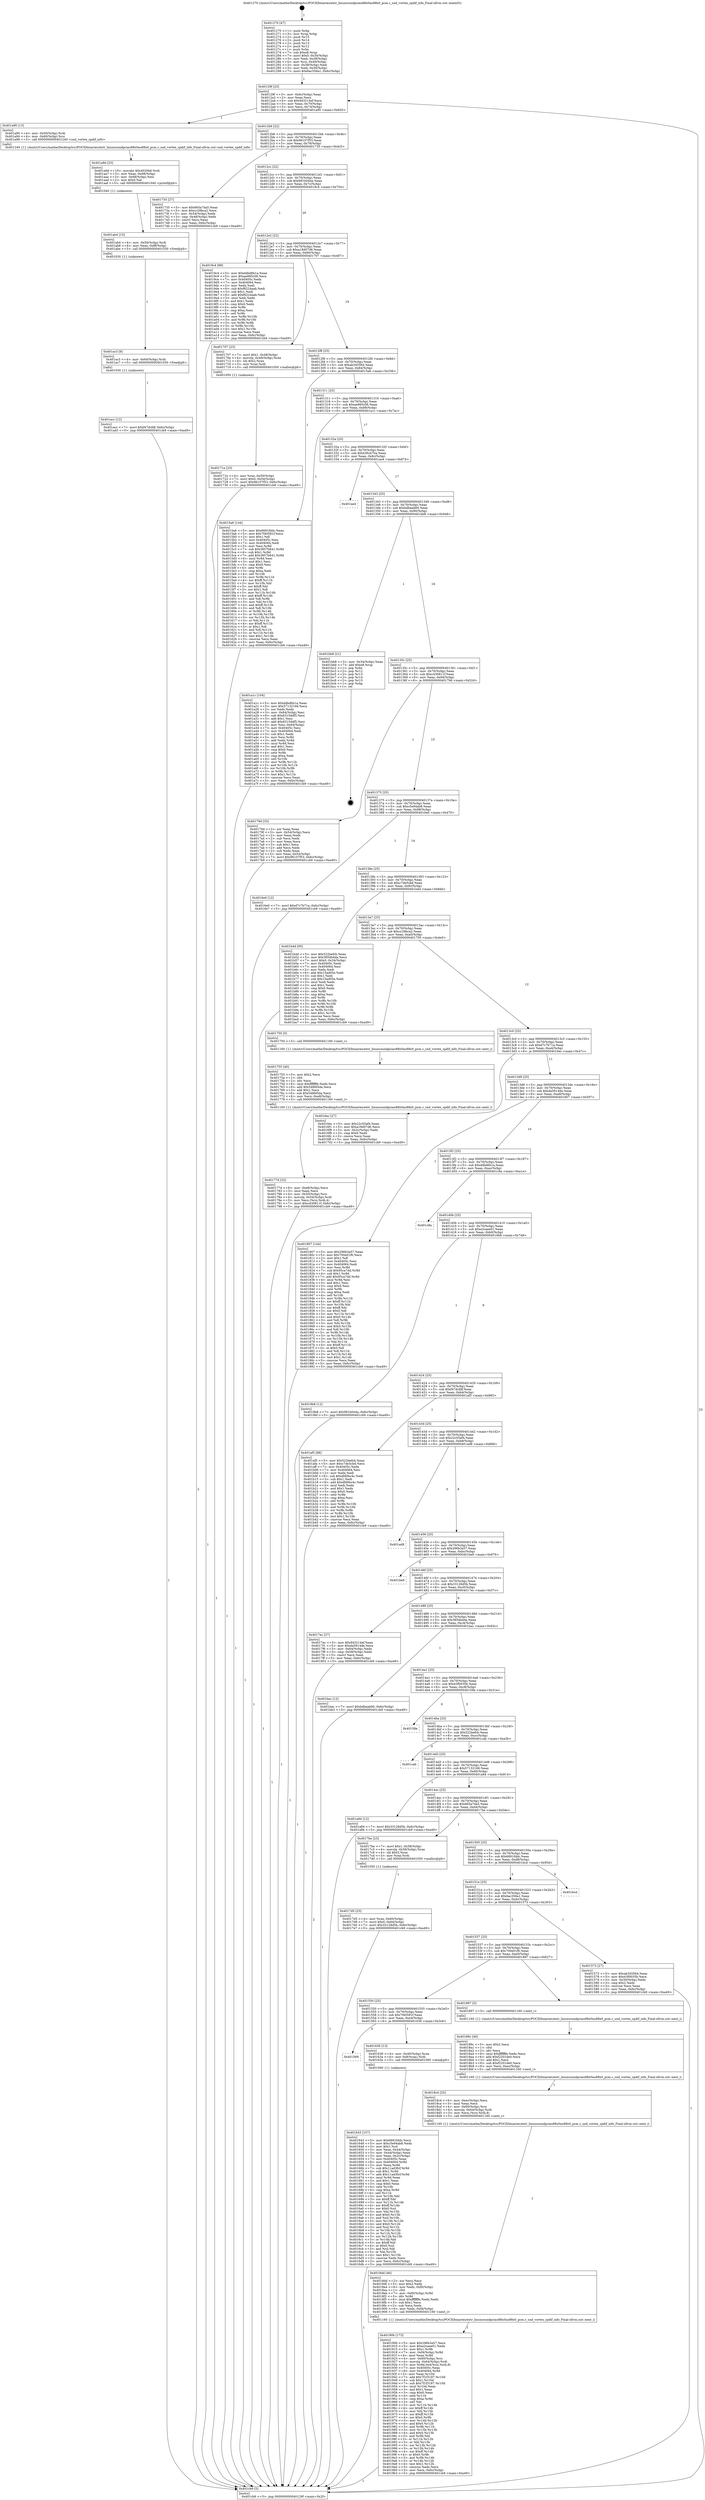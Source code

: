 digraph "0x401270" {
  label = "0x401270 (/mnt/c/Users/mathe/Desktop/tcc/POCII/binaries/extr_linuxsoundpciau88x0au88x0_pcm.c_snd_vortex_spdif_info_Final-ollvm.out::main(0))"
  labelloc = "t"
  node[shape=record]

  Entry [label="",width=0.3,height=0.3,shape=circle,fillcolor=black,style=filled]
  "0x40129f" [label="{
     0x40129f [23]\l
     | [instrs]\l
     &nbsp;&nbsp;0x40129f \<+3\>: mov -0x6c(%rbp),%eax\l
     &nbsp;&nbsp;0x4012a2 \<+2\>: mov %eax,%ecx\l
     &nbsp;&nbsp;0x4012a4 \<+6\>: sub $0x943214ef,%ecx\l
     &nbsp;&nbsp;0x4012aa \<+3\>: mov %eax,-0x70(%rbp)\l
     &nbsp;&nbsp;0x4012ad \<+3\>: mov %ecx,-0x74(%rbp)\l
     &nbsp;&nbsp;0x4012b0 \<+6\>: je 0000000000401a90 \<main+0x820\>\l
  }"]
  "0x401a90" [label="{
     0x401a90 [13]\l
     | [instrs]\l
     &nbsp;&nbsp;0x401a90 \<+4\>: mov -0x50(%rbp),%rdi\l
     &nbsp;&nbsp;0x401a94 \<+4\>: mov -0x60(%rbp),%rsi\l
     &nbsp;&nbsp;0x401a98 \<+5\>: call 0000000000401240 \<snd_vortex_spdif_info\>\l
     | [calls]\l
     &nbsp;&nbsp;0x401240 \{1\} (/mnt/c/Users/mathe/Desktop/tcc/POCII/binaries/extr_linuxsoundpciau88x0au88x0_pcm.c_snd_vortex_spdif_info_Final-ollvm.out::snd_vortex_spdif_info)\l
  }"]
  "0x4012b6" [label="{
     0x4012b6 [22]\l
     | [instrs]\l
     &nbsp;&nbsp;0x4012b6 \<+5\>: jmp 00000000004012bb \<main+0x4b\>\l
     &nbsp;&nbsp;0x4012bb \<+3\>: mov -0x70(%rbp),%eax\l
     &nbsp;&nbsp;0x4012be \<+5\>: sub $0x96107f53,%eax\l
     &nbsp;&nbsp;0x4012c3 \<+3\>: mov %eax,-0x78(%rbp)\l
     &nbsp;&nbsp;0x4012c6 \<+6\>: je 0000000000401735 \<main+0x4c5\>\l
  }"]
  Exit [label="",width=0.3,height=0.3,shape=circle,fillcolor=black,style=filled,peripheries=2]
  "0x401735" [label="{
     0x401735 [27]\l
     | [instrs]\l
     &nbsp;&nbsp;0x401735 \<+5\>: mov $0x665a7da5,%eax\l
     &nbsp;&nbsp;0x40173a \<+5\>: mov $0xcc29bca2,%ecx\l
     &nbsp;&nbsp;0x40173f \<+3\>: mov -0x54(%rbp),%edx\l
     &nbsp;&nbsp;0x401742 \<+3\>: cmp -0x48(%rbp),%edx\l
     &nbsp;&nbsp;0x401745 \<+3\>: cmovl %ecx,%eax\l
     &nbsp;&nbsp;0x401748 \<+3\>: mov %eax,-0x6c(%rbp)\l
     &nbsp;&nbsp;0x40174b \<+5\>: jmp 0000000000401cb9 \<main+0xa49\>\l
  }"]
  "0x4012cc" [label="{
     0x4012cc [22]\l
     | [instrs]\l
     &nbsp;&nbsp;0x4012cc \<+5\>: jmp 00000000004012d1 \<main+0x61\>\l
     &nbsp;&nbsp;0x4012d1 \<+3\>: mov -0x70(%rbp),%eax\l
     &nbsp;&nbsp;0x4012d4 \<+5\>: sub $0x991b044a,%eax\l
     &nbsp;&nbsp;0x4012d9 \<+3\>: mov %eax,-0x7c(%rbp)\l
     &nbsp;&nbsp;0x4012dc \<+6\>: je 00000000004019c4 \<main+0x754\>\l
  }"]
  "0x401acc" [label="{
     0x401acc [12]\l
     | [instrs]\l
     &nbsp;&nbsp;0x401acc \<+7\>: movl $0xf47dcfdf,-0x6c(%rbp)\l
     &nbsp;&nbsp;0x401ad3 \<+5\>: jmp 0000000000401cb9 \<main+0xa49\>\l
  }"]
  "0x4019c4" [label="{
     0x4019c4 [88]\l
     | [instrs]\l
     &nbsp;&nbsp;0x4019c4 \<+5\>: mov $0xddbd6b1a,%eax\l
     &nbsp;&nbsp;0x4019c9 \<+5\>: mov $0xae995c06,%ecx\l
     &nbsp;&nbsp;0x4019ce \<+7\>: mov 0x40405c,%edx\l
     &nbsp;&nbsp;0x4019d5 \<+7\>: mov 0x404064,%esi\l
     &nbsp;&nbsp;0x4019dc \<+2\>: mov %edx,%edi\l
     &nbsp;&nbsp;0x4019de \<+6\>: sub $0xf6224aab,%edi\l
     &nbsp;&nbsp;0x4019e4 \<+3\>: sub $0x1,%edi\l
     &nbsp;&nbsp;0x4019e7 \<+6\>: add $0xf6224aab,%edi\l
     &nbsp;&nbsp;0x4019ed \<+3\>: imul %edi,%edx\l
     &nbsp;&nbsp;0x4019f0 \<+3\>: and $0x1,%edx\l
     &nbsp;&nbsp;0x4019f3 \<+3\>: cmp $0x0,%edx\l
     &nbsp;&nbsp;0x4019f6 \<+4\>: sete %r8b\l
     &nbsp;&nbsp;0x4019fa \<+3\>: cmp $0xa,%esi\l
     &nbsp;&nbsp;0x4019fd \<+4\>: setl %r9b\l
     &nbsp;&nbsp;0x401a01 \<+3\>: mov %r8b,%r10b\l
     &nbsp;&nbsp;0x401a04 \<+3\>: and %r9b,%r10b\l
     &nbsp;&nbsp;0x401a07 \<+3\>: xor %r9b,%r8b\l
     &nbsp;&nbsp;0x401a0a \<+3\>: or %r8b,%r10b\l
     &nbsp;&nbsp;0x401a0d \<+4\>: test $0x1,%r10b\l
     &nbsp;&nbsp;0x401a11 \<+3\>: cmovne %ecx,%eax\l
     &nbsp;&nbsp;0x401a14 \<+3\>: mov %eax,-0x6c(%rbp)\l
     &nbsp;&nbsp;0x401a17 \<+5\>: jmp 0000000000401cb9 \<main+0xa49\>\l
  }"]
  "0x4012e2" [label="{
     0x4012e2 [22]\l
     | [instrs]\l
     &nbsp;&nbsp;0x4012e2 \<+5\>: jmp 00000000004012e7 \<main+0x77\>\l
     &nbsp;&nbsp;0x4012e7 \<+3\>: mov -0x70(%rbp),%eax\l
     &nbsp;&nbsp;0x4012ea \<+5\>: sub $0xa18d07d6,%eax\l
     &nbsp;&nbsp;0x4012ef \<+3\>: mov %eax,-0x80(%rbp)\l
     &nbsp;&nbsp;0x4012f2 \<+6\>: je 0000000000401707 \<main+0x497\>\l
  }"]
  "0x401ac3" [label="{
     0x401ac3 [9]\l
     | [instrs]\l
     &nbsp;&nbsp;0x401ac3 \<+4\>: mov -0x60(%rbp),%rdi\l
     &nbsp;&nbsp;0x401ac7 \<+5\>: call 0000000000401030 \<free@plt\>\l
     | [calls]\l
     &nbsp;&nbsp;0x401030 \{1\} (unknown)\l
  }"]
  "0x401707" [label="{
     0x401707 [23]\l
     | [instrs]\l
     &nbsp;&nbsp;0x401707 \<+7\>: movl $0x1,-0x48(%rbp)\l
     &nbsp;&nbsp;0x40170e \<+4\>: movslq -0x48(%rbp),%rax\l
     &nbsp;&nbsp;0x401712 \<+4\>: shl $0x2,%rax\l
     &nbsp;&nbsp;0x401716 \<+3\>: mov %rax,%rdi\l
     &nbsp;&nbsp;0x401719 \<+5\>: call 0000000000401050 \<malloc@plt\>\l
     | [calls]\l
     &nbsp;&nbsp;0x401050 \{1\} (unknown)\l
  }"]
  "0x4012f8" [label="{
     0x4012f8 [25]\l
     | [instrs]\l
     &nbsp;&nbsp;0x4012f8 \<+5\>: jmp 00000000004012fd \<main+0x8d\>\l
     &nbsp;&nbsp;0x4012fd \<+3\>: mov -0x70(%rbp),%eax\l
     &nbsp;&nbsp;0x401300 \<+5\>: sub $0xab345564,%eax\l
     &nbsp;&nbsp;0x401305 \<+6\>: mov %eax,-0x84(%rbp)\l
     &nbsp;&nbsp;0x40130b \<+6\>: je 00000000004015a6 \<main+0x336\>\l
  }"]
  "0x401ab4" [label="{
     0x401ab4 [15]\l
     | [instrs]\l
     &nbsp;&nbsp;0x401ab4 \<+4\>: mov -0x50(%rbp),%rdi\l
     &nbsp;&nbsp;0x401ab8 \<+6\>: mov %eax,-0xf8(%rbp)\l
     &nbsp;&nbsp;0x401abe \<+5\>: call 0000000000401030 \<free@plt\>\l
     | [calls]\l
     &nbsp;&nbsp;0x401030 \{1\} (unknown)\l
  }"]
  "0x4015a6" [label="{
     0x4015a6 [144]\l
     | [instrs]\l
     &nbsp;&nbsp;0x4015a6 \<+5\>: mov $0x6691fddc,%eax\l
     &nbsp;&nbsp;0x4015ab \<+5\>: mov $0x7f40591f,%ecx\l
     &nbsp;&nbsp;0x4015b0 \<+2\>: mov $0x1,%dl\l
     &nbsp;&nbsp;0x4015b2 \<+7\>: mov 0x40405c,%esi\l
     &nbsp;&nbsp;0x4015b9 \<+7\>: mov 0x404064,%edi\l
     &nbsp;&nbsp;0x4015c0 \<+3\>: mov %esi,%r8d\l
     &nbsp;&nbsp;0x4015c3 \<+7\>: sub $0x3857b641,%r8d\l
     &nbsp;&nbsp;0x4015ca \<+4\>: sub $0x1,%r8d\l
     &nbsp;&nbsp;0x4015ce \<+7\>: add $0x3857b641,%r8d\l
     &nbsp;&nbsp;0x4015d5 \<+4\>: imul %r8d,%esi\l
     &nbsp;&nbsp;0x4015d9 \<+3\>: and $0x1,%esi\l
     &nbsp;&nbsp;0x4015dc \<+3\>: cmp $0x0,%esi\l
     &nbsp;&nbsp;0x4015df \<+4\>: sete %r9b\l
     &nbsp;&nbsp;0x4015e3 \<+3\>: cmp $0xa,%edi\l
     &nbsp;&nbsp;0x4015e6 \<+4\>: setl %r10b\l
     &nbsp;&nbsp;0x4015ea \<+3\>: mov %r9b,%r11b\l
     &nbsp;&nbsp;0x4015ed \<+4\>: xor $0xff,%r11b\l
     &nbsp;&nbsp;0x4015f1 \<+3\>: mov %r10b,%bl\l
     &nbsp;&nbsp;0x4015f4 \<+3\>: xor $0xff,%bl\l
     &nbsp;&nbsp;0x4015f7 \<+3\>: xor $0x1,%dl\l
     &nbsp;&nbsp;0x4015fa \<+3\>: mov %r11b,%r14b\l
     &nbsp;&nbsp;0x4015fd \<+4\>: and $0xff,%r14b\l
     &nbsp;&nbsp;0x401601 \<+3\>: and %dl,%r9b\l
     &nbsp;&nbsp;0x401604 \<+3\>: mov %bl,%r15b\l
     &nbsp;&nbsp;0x401607 \<+4\>: and $0xff,%r15b\l
     &nbsp;&nbsp;0x40160b \<+3\>: and %dl,%r10b\l
     &nbsp;&nbsp;0x40160e \<+3\>: or %r9b,%r14b\l
     &nbsp;&nbsp;0x401611 \<+3\>: or %r10b,%r15b\l
     &nbsp;&nbsp;0x401614 \<+3\>: xor %r15b,%r14b\l
     &nbsp;&nbsp;0x401617 \<+3\>: or %bl,%r11b\l
     &nbsp;&nbsp;0x40161a \<+4\>: xor $0xff,%r11b\l
     &nbsp;&nbsp;0x40161e \<+3\>: or $0x1,%dl\l
     &nbsp;&nbsp;0x401621 \<+3\>: and %dl,%r11b\l
     &nbsp;&nbsp;0x401624 \<+3\>: or %r11b,%r14b\l
     &nbsp;&nbsp;0x401627 \<+4\>: test $0x1,%r14b\l
     &nbsp;&nbsp;0x40162b \<+3\>: cmovne %ecx,%eax\l
     &nbsp;&nbsp;0x40162e \<+3\>: mov %eax,-0x6c(%rbp)\l
     &nbsp;&nbsp;0x401631 \<+5\>: jmp 0000000000401cb9 \<main+0xa49\>\l
  }"]
  "0x401311" [label="{
     0x401311 [25]\l
     | [instrs]\l
     &nbsp;&nbsp;0x401311 \<+5\>: jmp 0000000000401316 \<main+0xa6\>\l
     &nbsp;&nbsp;0x401316 \<+3\>: mov -0x70(%rbp),%eax\l
     &nbsp;&nbsp;0x401319 \<+5\>: sub $0xae995c06,%eax\l
     &nbsp;&nbsp;0x40131e \<+6\>: mov %eax,-0x88(%rbp)\l
     &nbsp;&nbsp;0x401324 \<+6\>: je 0000000000401a1c \<main+0x7ac\>\l
  }"]
  "0x401a9d" [label="{
     0x401a9d [23]\l
     | [instrs]\l
     &nbsp;&nbsp;0x401a9d \<+10\>: movabs $0x4020b6,%rdi\l
     &nbsp;&nbsp;0x401aa7 \<+3\>: mov %eax,-0x68(%rbp)\l
     &nbsp;&nbsp;0x401aaa \<+3\>: mov -0x68(%rbp),%esi\l
     &nbsp;&nbsp;0x401aad \<+2\>: mov $0x0,%al\l
     &nbsp;&nbsp;0x401aaf \<+5\>: call 0000000000401040 \<printf@plt\>\l
     | [calls]\l
     &nbsp;&nbsp;0x401040 \{1\} (unknown)\l
  }"]
  "0x401a1c" [label="{
     0x401a1c [104]\l
     | [instrs]\l
     &nbsp;&nbsp;0x401a1c \<+5\>: mov $0xddbd6b1a,%eax\l
     &nbsp;&nbsp;0x401a21 \<+5\>: mov $0x57132166,%ecx\l
     &nbsp;&nbsp;0x401a26 \<+2\>: xor %edx,%edx\l
     &nbsp;&nbsp;0x401a28 \<+3\>: mov -0x64(%rbp),%esi\l
     &nbsp;&nbsp;0x401a2b \<+6\>: sub $0x6315ddf5,%esi\l
     &nbsp;&nbsp;0x401a31 \<+3\>: add $0x1,%esi\l
     &nbsp;&nbsp;0x401a34 \<+6\>: add $0x6315ddf5,%esi\l
     &nbsp;&nbsp;0x401a3a \<+3\>: mov %esi,-0x64(%rbp)\l
     &nbsp;&nbsp;0x401a3d \<+7\>: mov 0x40405c,%esi\l
     &nbsp;&nbsp;0x401a44 \<+7\>: mov 0x404064,%edi\l
     &nbsp;&nbsp;0x401a4b \<+3\>: sub $0x1,%edx\l
     &nbsp;&nbsp;0x401a4e \<+3\>: mov %esi,%r8d\l
     &nbsp;&nbsp;0x401a51 \<+3\>: add %edx,%r8d\l
     &nbsp;&nbsp;0x401a54 \<+4\>: imul %r8d,%esi\l
     &nbsp;&nbsp;0x401a58 \<+3\>: and $0x1,%esi\l
     &nbsp;&nbsp;0x401a5b \<+3\>: cmp $0x0,%esi\l
     &nbsp;&nbsp;0x401a5e \<+4\>: sete %r9b\l
     &nbsp;&nbsp;0x401a62 \<+3\>: cmp $0xa,%edi\l
     &nbsp;&nbsp;0x401a65 \<+4\>: setl %r10b\l
     &nbsp;&nbsp;0x401a69 \<+3\>: mov %r9b,%r11b\l
     &nbsp;&nbsp;0x401a6c \<+3\>: and %r10b,%r11b\l
     &nbsp;&nbsp;0x401a6f \<+3\>: xor %r10b,%r9b\l
     &nbsp;&nbsp;0x401a72 \<+3\>: or %r9b,%r11b\l
     &nbsp;&nbsp;0x401a75 \<+4\>: test $0x1,%r11b\l
     &nbsp;&nbsp;0x401a79 \<+3\>: cmovne %ecx,%eax\l
     &nbsp;&nbsp;0x401a7c \<+3\>: mov %eax,-0x6c(%rbp)\l
     &nbsp;&nbsp;0x401a7f \<+5\>: jmp 0000000000401cb9 \<main+0xa49\>\l
  }"]
  "0x40132a" [label="{
     0x40132a [25]\l
     | [instrs]\l
     &nbsp;&nbsp;0x40132a \<+5\>: jmp 000000000040132f \<main+0xbf\>\l
     &nbsp;&nbsp;0x40132f \<+3\>: mov -0x70(%rbp),%eax\l
     &nbsp;&nbsp;0x401332 \<+5\>: sub $0xb36cb7ba,%eax\l
     &nbsp;&nbsp;0x401337 \<+6\>: mov %eax,-0x8c(%rbp)\l
     &nbsp;&nbsp;0x40133d \<+6\>: je 0000000000401ae4 \<main+0x874\>\l
  }"]
  "0x40190b" [label="{
     0x40190b [173]\l
     | [instrs]\l
     &nbsp;&nbsp;0x40190b \<+5\>: mov $0x296b3a57,%ecx\l
     &nbsp;&nbsp;0x401910 \<+5\>: mov $0xe2caee01,%edx\l
     &nbsp;&nbsp;0x401915 \<+3\>: mov $0x1,%r9b\l
     &nbsp;&nbsp;0x401918 \<+7\>: mov -0xf4(%rbp),%r8d\l
     &nbsp;&nbsp;0x40191f \<+4\>: imul %eax,%r8d\l
     &nbsp;&nbsp;0x401923 \<+4\>: mov -0x60(%rbp),%rsi\l
     &nbsp;&nbsp;0x401927 \<+4\>: movslq -0x64(%rbp),%rdi\l
     &nbsp;&nbsp;0x40192b \<+5\>: mov %r8d,0x4(%rsi,%rdi,8)\l
     &nbsp;&nbsp;0x401930 \<+7\>: mov 0x40405c,%eax\l
     &nbsp;&nbsp;0x401937 \<+8\>: mov 0x404064,%r8d\l
     &nbsp;&nbsp;0x40193f \<+3\>: mov %eax,%r10d\l
     &nbsp;&nbsp;0x401942 \<+7\>: add $0x7f1f3187,%r10d\l
     &nbsp;&nbsp;0x401949 \<+4\>: sub $0x1,%r10d\l
     &nbsp;&nbsp;0x40194d \<+7\>: sub $0x7f1f3187,%r10d\l
     &nbsp;&nbsp;0x401954 \<+4\>: imul %r10d,%eax\l
     &nbsp;&nbsp;0x401958 \<+3\>: and $0x1,%eax\l
     &nbsp;&nbsp;0x40195b \<+3\>: cmp $0x0,%eax\l
     &nbsp;&nbsp;0x40195e \<+4\>: sete %r11b\l
     &nbsp;&nbsp;0x401962 \<+4\>: cmp $0xa,%r8d\l
     &nbsp;&nbsp;0x401966 \<+3\>: setl %bl\l
     &nbsp;&nbsp;0x401969 \<+3\>: mov %r11b,%r14b\l
     &nbsp;&nbsp;0x40196c \<+4\>: xor $0xff,%r14b\l
     &nbsp;&nbsp;0x401970 \<+3\>: mov %bl,%r15b\l
     &nbsp;&nbsp;0x401973 \<+4\>: xor $0xff,%r15b\l
     &nbsp;&nbsp;0x401977 \<+4\>: xor $0x0,%r9b\l
     &nbsp;&nbsp;0x40197b \<+3\>: mov %r14b,%r12b\l
     &nbsp;&nbsp;0x40197e \<+4\>: and $0x0,%r12b\l
     &nbsp;&nbsp;0x401982 \<+3\>: and %r9b,%r11b\l
     &nbsp;&nbsp;0x401985 \<+3\>: mov %r15b,%r13b\l
     &nbsp;&nbsp;0x401988 \<+4\>: and $0x0,%r13b\l
     &nbsp;&nbsp;0x40198c \<+3\>: and %r9b,%bl\l
     &nbsp;&nbsp;0x40198f \<+3\>: or %r11b,%r12b\l
     &nbsp;&nbsp;0x401992 \<+3\>: or %bl,%r13b\l
     &nbsp;&nbsp;0x401995 \<+3\>: xor %r13b,%r12b\l
     &nbsp;&nbsp;0x401998 \<+3\>: or %r15b,%r14b\l
     &nbsp;&nbsp;0x40199b \<+4\>: xor $0xff,%r14b\l
     &nbsp;&nbsp;0x40199f \<+4\>: or $0x0,%r9b\l
     &nbsp;&nbsp;0x4019a3 \<+3\>: and %r9b,%r14b\l
     &nbsp;&nbsp;0x4019a6 \<+3\>: or %r14b,%r12b\l
     &nbsp;&nbsp;0x4019a9 \<+4\>: test $0x1,%r12b\l
     &nbsp;&nbsp;0x4019ad \<+3\>: cmovne %edx,%ecx\l
     &nbsp;&nbsp;0x4019b0 \<+3\>: mov %ecx,-0x6c(%rbp)\l
     &nbsp;&nbsp;0x4019b3 \<+5\>: jmp 0000000000401cb9 \<main+0xa49\>\l
  }"]
  "0x401ae4" [label="{
     0x401ae4\l
  }", style=dashed]
  "0x401343" [label="{
     0x401343 [25]\l
     | [instrs]\l
     &nbsp;&nbsp;0x401343 \<+5\>: jmp 0000000000401348 \<main+0xd8\>\l
     &nbsp;&nbsp;0x401348 \<+3\>: mov -0x70(%rbp),%eax\l
     &nbsp;&nbsp;0x40134b \<+5\>: sub $0xbdbeab60,%eax\l
     &nbsp;&nbsp;0x401350 \<+6\>: mov %eax,-0x90(%rbp)\l
     &nbsp;&nbsp;0x401356 \<+6\>: je 0000000000401bb8 \<main+0x948\>\l
  }"]
  "0x4018dd" [label="{
     0x4018dd [46]\l
     | [instrs]\l
     &nbsp;&nbsp;0x4018dd \<+2\>: xor %ecx,%ecx\l
     &nbsp;&nbsp;0x4018df \<+5\>: mov $0x2,%edx\l
     &nbsp;&nbsp;0x4018e4 \<+6\>: mov %edx,-0xf0(%rbp)\l
     &nbsp;&nbsp;0x4018ea \<+1\>: cltd\l
     &nbsp;&nbsp;0x4018eb \<+7\>: mov -0xf0(%rbp),%r8d\l
     &nbsp;&nbsp;0x4018f2 \<+3\>: idiv %r8d\l
     &nbsp;&nbsp;0x4018f5 \<+6\>: imul $0xfffffffe,%edx,%edx\l
     &nbsp;&nbsp;0x4018fb \<+3\>: sub $0x1,%ecx\l
     &nbsp;&nbsp;0x4018fe \<+2\>: sub %ecx,%edx\l
     &nbsp;&nbsp;0x401900 \<+6\>: mov %edx,-0xf4(%rbp)\l
     &nbsp;&nbsp;0x401906 \<+5\>: call 0000000000401160 \<next_i\>\l
     | [calls]\l
     &nbsp;&nbsp;0x401160 \{1\} (/mnt/c/Users/mathe/Desktop/tcc/POCII/binaries/extr_linuxsoundpciau88x0au88x0_pcm.c_snd_vortex_spdif_info_Final-ollvm.out::next_i)\l
  }"]
  "0x401bb8" [label="{
     0x401bb8 [21]\l
     | [instrs]\l
     &nbsp;&nbsp;0x401bb8 \<+3\>: mov -0x34(%rbp),%eax\l
     &nbsp;&nbsp;0x401bbb \<+7\>: add $0xe8,%rsp\l
     &nbsp;&nbsp;0x401bc2 \<+1\>: pop %rbx\l
     &nbsp;&nbsp;0x401bc3 \<+2\>: pop %r12\l
     &nbsp;&nbsp;0x401bc5 \<+2\>: pop %r13\l
     &nbsp;&nbsp;0x401bc7 \<+2\>: pop %r14\l
     &nbsp;&nbsp;0x401bc9 \<+2\>: pop %r15\l
     &nbsp;&nbsp;0x401bcb \<+1\>: pop %rbp\l
     &nbsp;&nbsp;0x401bcc \<+1\>: ret\l
  }"]
  "0x40135c" [label="{
     0x40135c [25]\l
     | [instrs]\l
     &nbsp;&nbsp;0x40135c \<+5\>: jmp 0000000000401361 \<main+0xf1\>\l
     &nbsp;&nbsp;0x401361 \<+3\>: mov -0x70(%rbp),%eax\l
     &nbsp;&nbsp;0x401364 \<+5\>: sub $0xc430811f,%eax\l
     &nbsp;&nbsp;0x401369 \<+6\>: mov %eax,-0x94(%rbp)\l
     &nbsp;&nbsp;0x40136f \<+6\>: je 000000000040179d \<main+0x52d\>\l
  }"]
  "0x4018c4" [label="{
     0x4018c4 [25]\l
     | [instrs]\l
     &nbsp;&nbsp;0x4018c4 \<+6\>: mov -0xec(%rbp),%ecx\l
     &nbsp;&nbsp;0x4018ca \<+3\>: imul %eax,%ecx\l
     &nbsp;&nbsp;0x4018cd \<+4\>: mov -0x60(%rbp),%rsi\l
     &nbsp;&nbsp;0x4018d1 \<+4\>: movslq -0x64(%rbp),%rdi\l
     &nbsp;&nbsp;0x4018d5 \<+3\>: mov %ecx,(%rsi,%rdi,8)\l
     &nbsp;&nbsp;0x4018d8 \<+5\>: call 0000000000401160 \<next_i\>\l
     | [calls]\l
     &nbsp;&nbsp;0x401160 \{1\} (/mnt/c/Users/mathe/Desktop/tcc/POCII/binaries/extr_linuxsoundpciau88x0au88x0_pcm.c_snd_vortex_spdif_info_Final-ollvm.out::next_i)\l
  }"]
  "0x40179d" [label="{
     0x40179d [33]\l
     | [instrs]\l
     &nbsp;&nbsp;0x40179d \<+2\>: xor %eax,%eax\l
     &nbsp;&nbsp;0x40179f \<+3\>: mov -0x54(%rbp),%ecx\l
     &nbsp;&nbsp;0x4017a2 \<+2\>: mov %eax,%edx\l
     &nbsp;&nbsp;0x4017a4 \<+2\>: sub %ecx,%edx\l
     &nbsp;&nbsp;0x4017a6 \<+2\>: mov %eax,%ecx\l
     &nbsp;&nbsp;0x4017a8 \<+3\>: sub $0x1,%ecx\l
     &nbsp;&nbsp;0x4017ab \<+2\>: add %ecx,%edx\l
     &nbsp;&nbsp;0x4017ad \<+2\>: sub %edx,%eax\l
     &nbsp;&nbsp;0x4017af \<+3\>: mov %eax,-0x54(%rbp)\l
     &nbsp;&nbsp;0x4017b2 \<+7\>: movl $0x96107f53,-0x6c(%rbp)\l
     &nbsp;&nbsp;0x4017b9 \<+5\>: jmp 0000000000401cb9 \<main+0xa49\>\l
  }"]
  "0x401375" [label="{
     0x401375 [25]\l
     | [instrs]\l
     &nbsp;&nbsp;0x401375 \<+5\>: jmp 000000000040137a \<main+0x10a\>\l
     &nbsp;&nbsp;0x40137a \<+3\>: mov -0x70(%rbp),%eax\l
     &nbsp;&nbsp;0x40137d \<+5\>: sub $0xc5e94ab8,%eax\l
     &nbsp;&nbsp;0x401382 \<+6\>: mov %eax,-0x98(%rbp)\l
     &nbsp;&nbsp;0x401388 \<+6\>: je 00000000004016e0 \<main+0x470\>\l
  }"]
  "0x40189c" [label="{
     0x40189c [40]\l
     | [instrs]\l
     &nbsp;&nbsp;0x40189c \<+5\>: mov $0x2,%ecx\l
     &nbsp;&nbsp;0x4018a1 \<+1\>: cltd\l
     &nbsp;&nbsp;0x4018a2 \<+2\>: idiv %ecx\l
     &nbsp;&nbsp;0x4018a4 \<+6\>: imul $0xfffffffe,%edx,%ecx\l
     &nbsp;&nbsp;0x4018aa \<+6\>: add $0xf2201de0,%ecx\l
     &nbsp;&nbsp;0x4018b0 \<+3\>: add $0x1,%ecx\l
     &nbsp;&nbsp;0x4018b3 \<+6\>: sub $0xf2201de0,%ecx\l
     &nbsp;&nbsp;0x4018b9 \<+6\>: mov %ecx,-0xec(%rbp)\l
     &nbsp;&nbsp;0x4018bf \<+5\>: call 0000000000401160 \<next_i\>\l
     | [calls]\l
     &nbsp;&nbsp;0x401160 \{1\} (/mnt/c/Users/mathe/Desktop/tcc/POCII/binaries/extr_linuxsoundpciau88x0au88x0_pcm.c_snd_vortex_spdif_info_Final-ollvm.out::next_i)\l
  }"]
  "0x4016e0" [label="{
     0x4016e0 [12]\l
     | [instrs]\l
     &nbsp;&nbsp;0x4016e0 \<+7\>: movl $0xd7c7b71a,-0x6c(%rbp)\l
     &nbsp;&nbsp;0x4016e7 \<+5\>: jmp 0000000000401cb9 \<main+0xa49\>\l
  }"]
  "0x40138e" [label="{
     0x40138e [25]\l
     | [instrs]\l
     &nbsp;&nbsp;0x40138e \<+5\>: jmp 0000000000401393 \<main+0x123\>\l
     &nbsp;&nbsp;0x401393 \<+3\>: mov -0x70(%rbp),%eax\l
     &nbsp;&nbsp;0x401396 \<+5\>: sub $0xc7de5cbd,%eax\l
     &nbsp;&nbsp;0x40139b \<+6\>: mov %eax,-0x9c(%rbp)\l
     &nbsp;&nbsp;0x4013a1 \<+6\>: je 0000000000401b4d \<main+0x8dd\>\l
  }"]
  "0x4017d5" [label="{
     0x4017d5 [23]\l
     | [instrs]\l
     &nbsp;&nbsp;0x4017d5 \<+4\>: mov %rax,-0x60(%rbp)\l
     &nbsp;&nbsp;0x4017d9 \<+7\>: movl $0x0,-0x64(%rbp)\l
     &nbsp;&nbsp;0x4017e0 \<+7\>: movl $0x33128d5b,-0x6c(%rbp)\l
     &nbsp;&nbsp;0x4017e7 \<+5\>: jmp 0000000000401cb9 \<main+0xa49\>\l
  }"]
  "0x401b4d" [label="{
     0x401b4d [95]\l
     | [instrs]\l
     &nbsp;&nbsp;0x401b4d \<+5\>: mov $0x522befcb,%eax\l
     &nbsp;&nbsp;0x401b52 \<+5\>: mov $0x3854b4da,%ecx\l
     &nbsp;&nbsp;0x401b57 \<+7\>: movl $0x0,-0x34(%rbp)\l
     &nbsp;&nbsp;0x401b5e \<+7\>: mov 0x40405c,%edx\l
     &nbsp;&nbsp;0x401b65 \<+7\>: mov 0x404064,%esi\l
     &nbsp;&nbsp;0x401b6c \<+2\>: mov %edx,%edi\l
     &nbsp;&nbsp;0x401b6e \<+6\>: add $0x15ad05e,%edi\l
     &nbsp;&nbsp;0x401b74 \<+3\>: sub $0x1,%edi\l
     &nbsp;&nbsp;0x401b77 \<+6\>: sub $0x15ad05e,%edi\l
     &nbsp;&nbsp;0x401b7d \<+3\>: imul %edi,%edx\l
     &nbsp;&nbsp;0x401b80 \<+3\>: and $0x1,%edx\l
     &nbsp;&nbsp;0x401b83 \<+3\>: cmp $0x0,%edx\l
     &nbsp;&nbsp;0x401b86 \<+4\>: sete %r8b\l
     &nbsp;&nbsp;0x401b8a \<+3\>: cmp $0xa,%esi\l
     &nbsp;&nbsp;0x401b8d \<+4\>: setl %r9b\l
     &nbsp;&nbsp;0x401b91 \<+3\>: mov %r8b,%r10b\l
     &nbsp;&nbsp;0x401b94 \<+3\>: and %r9b,%r10b\l
     &nbsp;&nbsp;0x401b97 \<+3\>: xor %r9b,%r8b\l
     &nbsp;&nbsp;0x401b9a \<+3\>: or %r8b,%r10b\l
     &nbsp;&nbsp;0x401b9d \<+4\>: test $0x1,%r10b\l
     &nbsp;&nbsp;0x401ba1 \<+3\>: cmovne %ecx,%eax\l
     &nbsp;&nbsp;0x401ba4 \<+3\>: mov %eax,-0x6c(%rbp)\l
     &nbsp;&nbsp;0x401ba7 \<+5\>: jmp 0000000000401cb9 \<main+0xa49\>\l
  }"]
  "0x4013a7" [label="{
     0x4013a7 [25]\l
     | [instrs]\l
     &nbsp;&nbsp;0x4013a7 \<+5\>: jmp 00000000004013ac \<main+0x13c\>\l
     &nbsp;&nbsp;0x4013ac \<+3\>: mov -0x70(%rbp),%eax\l
     &nbsp;&nbsp;0x4013af \<+5\>: sub $0xcc29bca2,%eax\l
     &nbsp;&nbsp;0x4013b4 \<+6\>: mov %eax,-0xa0(%rbp)\l
     &nbsp;&nbsp;0x4013ba \<+6\>: je 0000000000401750 \<main+0x4e0\>\l
  }"]
  "0x40177d" [label="{
     0x40177d [32]\l
     | [instrs]\l
     &nbsp;&nbsp;0x40177d \<+6\>: mov -0xe8(%rbp),%ecx\l
     &nbsp;&nbsp;0x401783 \<+3\>: imul %eax,%ecx\l
     &nbsp;&nbsp;0x401786 \<+4\>: mov -0x50(%rbp),%rsi\l
     &nbsp;&nbsp;0x40178a \<+4\>: movslq -0x54(%rbp),%rdi\l
     &nbsp;&nbsp;0x40178e \<+3\>: mov %ecx,(%rsi,%rdi,4)\l
     &nbsp;&nbsp;0x401791 \<+7\>: movl $0xc430811f,-0x6c(%rbp)\l
     &nbsp;&nbsp;0x401798 \<+5\>: jmp 0000000000401cb9 \<main+0xa49\>\l
  }"]
  "0x401750" [label="{
     0x401750 [5]\l
     | [instrs]\l
     &nbsp;&nbsp;0x401750 \<+5\>: call 0000000000401160 \<next_i\>\l
     | [calls]\l
     &nbsp;&nbsp;0x401160 \{1\} (/mnt/c/Users/mathe/Desktop/tcc/POCII/binaries/extr_linuxsoundpciau88x0au88x0_pcm.c_snd_vortex_spdif_info_Final-ollvm.out::next_i)\l
  }"]
  "0x4013c0" [label="{
     0x4013c0 [25]\l
     | [instrs]\l
     &nbsp;&nbsp;0x4013c0 \<+5\>: jmp 00000000004013c5 \<main+0x155\>\l
     &nbsp;&nbsp;0x4013c5 \<+3\>: mov -0x70(%rbp),%eax\l
     &nbsp;&nbsp;0x4013c8 \<+5\>: sub $0xd7c7b71a,%eax\l
     &nbsp;&nbsp;0x4013cd \<+6\>: mov %eax,-0xa4(%rbp)\l
     &nbsp;&nbsp;0x4013d3 \<+6\>: je 00000000004016ec \<main+0x47c\>\l
  }"]
  "0x401755" [label="{
     0x401755 [40]\l
     | [instrs]\l
     &nbsp;&nbsp;0x401755 \<+5\>: mov $0x2,%ecx\l
     &nbsp;&nbsp;0x40175a \<+1\>: cltd\l
     &nbsp;&nbsp;0x40175b \<+2\>: idiv %ecx\l
     &nbsp;&nbsp;0x40175d \<+6\>: imul $0xfffffffe,%edx,%ecx\l
     &nbsp;&nbsp;0x401763 \<+6\>: add $0x548fd5da,%ecx\l
     &nbsp;&nbsp;0x401769 \<+3\>: add $0x1,%ecx\l
     &nbsp;&nbsp;0x40176c \<+6\>: sub $0x548fd5da,%ecx\l
     &nbsp;&nbsp;0x401772 \<+6\>: mov %ecx,-0xe8(%rbp)\l
     &nbsp;&nbsp;0x401778 \<+5\>: call 0000000000401160 \<next_i\>\l
     | [calls]\l
     &nbsp;&nbsp;0x401160 \{1\} (/mnt/c/Users/mathe/Desktop/tcc/POCII/binaries/extr_linuxsoundpciau88x0au88x0_pcm.c_snd_vortex_spdif_info_Final-ollvm.out::next_i)\l
  }"]
  "0x4016ec" [label="{
     0x4016ec [27]\l
     | [instrs]\l
     &nbsp;&nbsp;0x4016ec \<+5\>: mov $0x22c55af4,%eax\l
     &nbsp;&nbsp;0x4016f1 \<+5\>: mov $0xa18d07d6,%ecx\l
     &nbsp;&nbsp;0x4016f6 \<+3\>: mov -0x2c(%rbp),%edx\l
     &nbsp;&nbsp;0x4016f9 \<+3\>: cmp $0x0,%edx\l
     &nbsp;&nbsp;0x4016fc \<+3\>: cmove %ecx,%eax\l
     &nbsp;&nbsp;0x4016ff \<+3\>: mov %eax,-0x6c(%rbp)\l
     &nbsp;&nbsp;0x401702 \<+5\>: jmp 0000000000401cb9 \<main+0xa49\>\l
  }"]
  "0x4013d9" [label="{
     0x4013d9 [25]\l
     | [instrs]\l
     &nbsp;&nbsp;0x4013d9 \<+5\>: jmp 00000000004013de \<main+0x16e\>\l
     &nbsp;&nbsp;0x4013de \<+3\>: mov -0x70(%rbp),%eax\l
     &nbsp;&nbsp;0x4013e1 \<+5\>: sub $0xda5914de,%eax\l
     &nbsp;&nbsp;0x4013e6 \<+6\>: mov %eax,-0xa8(%rbp)\l
     &nbsp;&nbsp;0x4013ec \<+6\>: je 0000000000401807 \<main+0x597\>\l
  }"]
  "0x40171e" [label="{
     0x40171e [23]\l
     | [instrs]\l
     &nbsp;&nbsp;0x40171e \<+4\>: mov %rax,-0x50(%rbp)\l
     &nbsp;&nbsp;0x401722 \<+7\>: movl $0x0,-0x54(%rbp)\l
     &nbsp;&nbsp;0x401729 \<+7\>: movl $0x96107f53,-0x6c(%rbp)\l
     &nbsp;&nbsp;0x401730 \<+5\>: jmp 0000000000401cb9 \<main+0xa49\>\l
  }"]
  "0x401807" [label="{
     0x401807 [144]\l
     | [instrs]\l
     &nbsp;&nbsp;0x401807 \<+5\>: mov $0x296b3a57,%eax\l
     &nbsp;&nbsp;0x40180c \<+5\>: mov $0x700e01f6,%ecx\l
     &nbsp;&nbsp;0x401811 \<+2\>: mov $0x1,%dl\l
     &nbsp;&nbsp;0x401813 \<+7\>: mov 0x40405c,%esi\l
     &nbsp;&nbsp;0x40181a \<+7\>: mov 0x404064,%edi\l
     &nbsp;&nbsp;0x401821 \<+3\>: mov %esi,%r8d\l
     &nbsp;&nbsp;0x401824 \<+7\>: sub $0x95ca7dd,%r8d\l
     &nbsp;&nbsp;0x40182b \<+4\>: sub $0x1,%r8d\l
     &nbsp;&nbsp;0x40182f \<+7\>: add $0x95ca7dd,%r8d\l
     &nbsp;&nbsp;0x401836 \<+4\>: imul %r8d,%esi\l
     &nbsp;&nbsp;0x40183a \<+3\>: and $0x1,%esi\l
     &nbsp;&nbsp;0x40183d \<+3\>: cmp $0x0,%esi\l
     &nbsp;&nbsp;0x401840 \<+4\>: sete %r9b\l
     &nbsp;&nbsp;0x401844 \<+3\>: cmp $0xa,%edi\l
     &nbsp;&nbsp;0x401847 \<+4\>: setl %r10b\l
     &nbsp;&nbsp;0x40184b \<+3\>: mov %r9b,%r11b\l
     &nbsp;&nbsp;0x40184e \<+4\>: xor $0xff,%r11b\l
     &nbsp;&nbsp;0x401852 \<+3\>: mov %r10b,%bl\l
     &nbsp;&nbsp;0x401855 \<+3\>: xor $0xff,%bl\l
     &nbsp;&nbsp;0x401858 \<+3\>: xor $0x0,%dl\l
     &nbsp;&nbsp;0x40185b \<+3\>: mov %r11b,%r14b\l
     &nbsp;&nbsp;0x40185e \<+4\>: and $0x0,%r14b\l
     &nbsp;&nbsp;0x401862 \<+3\>: and %dl,%r9b\l
     &nbsp;&nbsp;0x401865 \<+3\>: mov %bl,%r15b\l
     &nbsp;&nbsp;0x401868 \<+4\>: and $0x0,%r15b\l
     &nbsp;&nbsp;0x40186c \<+3\>: and %dl,%r10b\l
     &nbsp;&nbsp;0x40186f \<+3\>: or %r9b,%r14b\l
     &nbsp;&nbsp;0x401872 \<+3\>: or %r10b,%r15b\l
     &nbsp;&nbsp;0x401875 \<+3\>: xor %r15b,%r14b\l
     &nbsp;&nbsp;0x401878 \<+3\>: or %bl,%r11b\l
     &nbsp;&nbsp;0x40187b \<+4\>: xor $0xff,%r11b\l
     &nbsp;&nbsp;0x40187f \<+3\>: or $0x0,%dl\l
     &nbsp;&nbsp;0x401882 \<+3\>: and %dl,%r11b\l
     &nbsp;&nbsp;0x401885 \<+3\>: or %r11b,%r14b\l
     &nbsp;&nbsp;0x401888 \<+4\>: test $0x1,%r14b\l
     &nbsp;&nbsp;0x40188c \<+3\>: cmovne %ecx,%eax\l
     &nbsp;&nbsp;0x40188f \<+3\>: mov %eax,-0x6c(%rbp)\l
     &nbsp;&nbsp;0x401892 \<+5\>: jmp 0000000000401cb9 \<main+0xa49\>\l
  }"]
  "0x4013f2" [label="{
     0x4013f2 [25]\l
     | [instrs]\l
     &nbsp;&nbsp;0x4013f2 \<+5\>: jmp 00000000004013f7 \<main+0x187\>\l
     &nbsp;&nbsp;0x4013f7 \<+3\>: mov -0x70(%rbp),%eax\l
     &nbsp;&nbsp;0x4013fa \<+5\>: sub $0xddbd6b1a,%eax\l
     &nbsp;&nbsp;0x4013ff \<+6\>: mov %eax,-0xac(%rbp)\l
     &nbsp;&nbsp;0x401405 \<+6\>: je 0000000000401c8a \<main+0xa1a\>\l
  }"]
  "0x401643" [label="{
     0x401643 [157]\l
     | [instrs]\l
     &nbsp;&nbsp;0x401643 \<+5\>: mov $0x6691fddc,%ecx\l
     &nbsp;&nbsp;0x401648 \<+5\>: mov $0xc5e94ab8,%edx\l
     &nbsp;&nbsp;0x40164d \<+3\>: mov $0x1,%sil\l
     &nbsp;&nbsp;0x401650 \<+3\>: mov %eax,-0x44(%rbp)\l
     &nbsp;&nbsp;0x401653 \<+3\>: mov -0x44(%rbp),%eax\l
     &nbsp;&nbsp;0x401656 \<+3\>: mov %eax,-0x2c(%rbp)\l
     &nbsp;&nbsp;0x401659 \<+7\>: mov 0x40405c,%eax\l
     &nbsp;&nbsp;0x401660 \<+8\>: mov 0x404064,%r8d\l
     &nbsp;&nbsp;0x401668 \<+3\>: mov %eax,%r9d\l
     &nbsp;&nbsp;0x40166b \<+7\>: sub $0x11ad3fcf,%r9d\l
     &nbsp;&nbsp;0x401672 \<+4\>: sub $0x1,%r9d\l
     &nbsp;&nbsp;0x401676 \<+7\>: add $0x11ad3fcf,%r9d\l
     &nbsp;&nbsp;0x40167d \<+4\>: imul %r9d,%eax\l
     &nbsp;&nbsp;0x401681 \<+3\>: and $0x1,%eax\l
     &nbsp;&nbsp;0x401684 \<+3\>: cmp $0x0,%eax\l
     &nbsp;&nbsp;0x401687 \<+4\>: sete %r10b\l
     &nbsp;&nbsp;0x40168b \<+4\>: cmp $0xa,%r8d\l
     &nbsp;&nbsp;0x40168f \<+4\>: setl %r11b\l
     &nbsp;&nbsp;0x401693 \<+3\>: mov %r10b,%bl\l
     &nbsp;&nbsp;0x401696 \<+3\>: xor $0xff,%bl\l
     &nbsp;&nbsp;0x401699 \<+3\>: mov %r11b,%r14b\l
     &nbsp;&nbsp;0x40169c \<+4\>: xor $0xff,%r14b\l
     &nbsp;&nbsp;0x4016a0 \<+4\>: xor $0x0,%sil\l
     &nbsp;&nbsp;0x4016a4 \<+3\>: mov %bl,%r15b\l
     &nbsp;&nbsp;0x4016a7 \<+4\>: and $0x0,%r15b\l
     &nbsp;&nbsp;0x4016ab \<+3\>: and %sil,%r10b\l
     &nbsp;&nbsp;0x4016ae \<+3\>: mov %r14b,%r12b\l
     &nbsp;&nbsp;0x4016b1 \<+4\>: and $0x0,%r12b\l
     &nbsp;&nbsp;0x4016b5 \<+3\>: and %sil,%r11b\l
     &nbsp;&nbsp;0x4016b8 \<+3\>: or %r10b,%r15b\l
     &nbsp;&nbsp;0x4016bb \<+3\>: or %r11b,%r12b\l
     &nbsp;&nbsp;0x4016be \<+3\>: xor %r12b,%r15b\l
     &nbsp;&nbsp;0x4016c1 \<+3\>: or %r14b,%bl\l
     &nbsp;&nbsp;0x4016c4 \<+3\>: xor $0xff,%bl\l
     &nbsp;&nbsp;0x4016c7 \<+4\>: or $0x0,%sil\l
     &nbsp;&nbsp;0x4016cb \<+3\>: and %sil,%bl\l
     &nbsp;&nbsp;0x4016ce \<+3\>: or %bl,%r15b\l
     &nbsp;&nbsp;0x4016d1 \<+4\>: test $0x1,%r15b\l
     &nbsp;&nbsp;0x4016d5 \<+3\>: cmovne %edx,%ecx\l
     &nbsp;&nbsp;0x4016d8 \<+3\>: mov %ecx,-0x6c(%rbp)\l
     &nbsp;&nbsp;0x4016db \<+5\>: jmp 0000000000401cb9 \<main+0xa49\>\l
  }"]
  "0x401c8a" [label="{
     0x401c8a\l
  }", style=dashed]
  "0x40140b" [label="{
     0x40140b [25]\l
     | [instrs]\l
     &nbsp;&nbsp;0x40140b \<+5\>: jmp 0000000000401410 \<main+0x1a0\>\l
     &nbsp;&nbsp;0x401410 \<+3\>: mov -0x70(%rbp),%eax\l
     &nbsp;&nbsp;0x401413 \<+5\>: sub $0xe2caee01,%eax\l
     &nbsp;&nbsp;0x401418 \<+6\>: mov %eax,-0xb0(%rbp)\l
     &nbsp;&nbsp;0x40141e \<+6\>: je 00000000004019b8 \<main+0x748\>\l
  }"]
  "0x401569" [label="{
     0x401569\l
  }", style=dashed]
  "0x4019b8" [label="{
     0x4019b8 [12]\l
     | [instrs]\l
     &nbsp;&nbsp;0x4019b8 \<+7\>: movl $0x991b044a,-0x6c(%rbp)\l
     &nbsp;&nbsp;0x4019bf \<+5\>: jmp 0000000000401cb9 \<main+0xa49\>\l
  }"]
  "0x401424" [label="{
     0x401424 [25]\l
     | [instrs]\l
     &nbsp;&nbsp;0x401424 \<+5\>: jmp 0000000000401429 \<main+0x1b9\>\l
     &nbsp;&nbsp;0x401429 \<+3\>: mov -0x70(%rbp),%eax\l
     &nbsp;&nbsp;0x40142c \<+5\>: sub $0xf47dcfdf,%eax\l
     &nbsp;&nbsp;0x401431 \<+6\>: mov %eax,-0xb4(%rbp)\l
     &nbsp;&nbsp;0x401437 \<+6\>: je 0000000000401af5 \<main+0x885\>\l
  }"]
  "0x401636" [label="{
     0x401636 [13]\l
     | [instrs]\l
     &nbsp;&nbsp;0x401636 \<+4\>: mov -0x40(%rbp),%rax\l
     &nbsp;&nbsp;0x40163a \<+4\>: mov 0x8(%rax),%rdi\l
     &nbsp;&nbsp;0x40163e \<+5\>: call 0000000000401060 \<atoi@plt\>\l
     | [calls]\l
     &nbsp;&nbsp;0x401060 \{1\} (unknown)\l
  }"]
  "0x401af5" [label="{
     0x401af5 [88]\l
     | [instrs]\l
     &nbsp;&nbsp;0x401af5 \<+5\>: mov $0x522befcb,%eax\l
     &nbsp;&nbsp;0x401afa \<+5\>: mov $0xc7de5cbd,%ecx\l
     &nbsp;&nbsp;0x401aff \<+7\>: mov 0x40405c,%edx\l
     &nbsp;&nbsp;0x401b06 \<+7\>: mov 0x404064,%esi\l
     &nbsp;&nbsp;0x401b0d \<+2\>: mov %edx,%edi\l
     &nbsp;&nbsp;0x401b0f \<+6\>: sub $0xdfd0bc4c,%edi\l
     &nbsp;&nbsp;0x401b15 \<+3\>: sub $0x1,%edi\l
     &nbsp;&nbsp;0x401b18 \<+6\>: add $0xdfd0bc4c,%edi\l
     &nbsp;&nbsp;0x401b1e \<+3\>: imul %edi,%edx\l
     &nbsp;&nbsp;0x401b21 \<+3\>: and $0x1,%edx\l
     &nbsp;&nbsp;0x401b24 \<+3\>: cmp $0x0,%edx\l
     &nbsp;&nbsp;0x401b27 \<+4\>: sete %r8b\l
     &nbsp;&nbsp;0x401b2b \<+3\>: cmp $0xa,%esi\l
     &nbsp;&nbsp;0x401b2e \<+4\>: setl %r9b\l
     &nbsp;&nbsp;0x401b32 \<+3\>: mov %r8b,%r10b\l
     &nbsp;&nbsp;0x401b35 \<+3\>: and %r9b,%r10b\l
     &nbsp;&nbsp;0x401b38 \<+3\>: xor %r9b,%r8b\l
     &nbsp;&nbsp;0x401b3b \<+3\>: or %r8b,%r10b\l
     &nbsp;&nbsp;0x401b3e \<+4\>: test $0x1,%r10b\l
     &nbsp;&nbsp;0x401b42 \<+3\>: cmovne %ecx,%eax\l
     &nbsp;&nbsp;0x401b45 \<+3\>: mov %eax,-0x6c(%rbp)\l
     &nbsp;&nbsp;0x401b48 \<+5\>: jmp 0000000000401cb9 \<main+0xa49\>\l
  }"]
  "0x40143d" [label="{
     0x40143d [25]\l
     | [instrs]\l
     &nbsp;&nbsp;0x40143d \<+5\>: jmp 0000000000401442 \<main+0x1d2\>\l
     &nbsp;&nbsp;0x401442 \<+3\>: mov -0x70(%rbp),%eax\l
     &nbsp;&nbsp;0x401445 \<+5\>: sub $0x22c55af4,%eax\l
     &nbsp;&nbsp;0x40144a \<+6\>: mov %eax,-0xb8(%rbp)\l
     &nbsp;&nbsp;0x401450 \<+6\>: je 0000000000401ad8 \<main+0x868\>\l
  }"]
  "0x401550" [label="{
     0x401550 [25]\l
     | [instrs]\l
     &nbsp;&nbsp;0x401550 \<+5\>: jmp 0000000000401555 \<main+0x2e5\>\l
     &nbsp;&nbsp;0x401555 \<+3\>: mov -0x70(%rbp),%eax\l
     &nbsp;&nbsp;0x401558 \<+5\>: sub $0x7f40591f,%eax\l
     &nbsp;&nbsp;0x40155d \<+6\>: mov %eax,-0xe4(%rbp)\l
     &nbsp;&nbsp;0x401563 \<+6\>: je 0000000000401636 \<main+0x3c6\>\l
  }"]
  "0x401ad8" [label="{
     0x401ad8\l
  }", style=dashed]
  "0x401456" [label="{
     0x401456 [25]\l
     | [instrs]\l
     &nbsp;&nbsp;0x401456 \<+5\>: jmp 000000000040145b \<main+0x1eb\>\l
     &nbsp;&nbsp;0x40145b \<+3\>: mov -0x70(%rbp),%eax\l
     &nbsp;&nbsp;0x40145e \<+5\>: sub $0x296b3a57,%eax\l
     &nbsp;&nbsp;0x401463 \<+6\>: mov %eax,-0xbc(%rbp)\l
     &nbsp;&nbsp;0x401469 \<+6\>: je 0000000000401be9 \<main+0x979\>\l
  }"]
  "0x401897" [label="{
     0x401897 [5]\l
     | [instrs]\l
     &nbsp;&nbsp;0x401897 \<+5\>: call 0000000000401160 \<next_i\>\l
     | [calls]\l
     &nbsp;&nbsp;0x401160 \{1\} (/mnt/c/Users/mathe/Desktop/tcc/POCII/binaries/extr_linuxsoundpciau88x0au88x0_pcm.c_snd_vortex_spdif_info_Final-ollvm.out::next_i)\l
  }"]
  "0x401be9" [label="{
     0x401be9\l
  }", style=dashed]
  "0x40146f" [label="{
     0x40146f [25]\l
     | [instrs]\l
     &nbsp;&nbsp;0x40146f \<+5\>: jmp 0000000000401474 \<main+0x204\>\l
     &nbsp;&nbsp;0x401474 \<+3\>: mov -0x70(%rbp),%eax\l
     &nbsp;&nbsp;0x401477 \<+5\>: sub $0x33128d5b,%eax\l
     &nbsp;&nbsp;0x40147c \<+6\>: mov %eax,-0xc0(%rbp)\l
     &nbsp;&nbsp;0x401482 \<+6\>: je 00000000004017ec \<main+0x57c\>\l
  }"]
  "0x401270" [label="{
     0x401270 [47]\l
     | [instrs]\l
     &nbsp;&nbsp;0x401270 \<+1\>: push %rbp\l
     &nbsp;&nbsp;0x401271 \<+3\>: mov %rsp,%rbp\l
     &nbsp;&nbsp;0x401274 \<+2\>: push %r15\l
     &nbsp;&nbsp;0x401276 \<+2\>: push %r14\l
     &nbsp;&nbsp;0x401278 \<+2\>: push %r13\l
     &nbsp;&nbsp;0x40127a \<+2\>: push %r12\l
     &nbsp;&nbsp;0x40127c \<+1\>: push %rbx\l
     &nbsp;&nbsp;0x40127d \<+7\>: sub $0xe8,%rsp\l
     &nbsp;&nbsp;0x401284 \<+7\>: movl $0x0,-0x34(%rbp)\l
     &nbsp;&nbsp;0x40128b \<+3\>: mov %edi,-0x38(%rbp)\l
     &nbsp;&nbsp;0x40128e \<+4\>: mov %rsi,-0x40(%rbp)\l
     &nbsp;&nbsp;0x401292 \<+3\>: mov -0x38(%rbp),%edi\l
     &nbsp;&nbsp;0x401295 \<+3\>: mov %edi,-0x30(%rbp)\l
     &nbsp;&nbsp;0x401298 \<+7\>: movl $0x6ac356a1,-0x6c(%rbp)\l
  }"]
  "0x4017ec" [label="{
     0x4017ec [27]\l
     | [instrs]\l
     &nbsp;&nbsp;0x4017ec \<+5\>: mov $0x943214ef,%eax\l
     &nbsp;&nbsp;0x4017f1 \<+5\>: mov $0xda5914de,%ecx\l
     &nbsp;&nbsp;0x4017f6 \<+3\>: mov -0x64(%rbp),%edx\l
     &nbsp;&nbsp;0x4017f9 \<+3\>: cmp -0x58(%rbp),%edx\l
     &nbsp;&nbsp;0x4017fc \<+3\>: cmovl %ecx,%eax\l
     &nbsp;&nbsp;0x4017ff \<+3\>: mov %eax,-0x6c(%rbp)\l
     &nbsp;&nbsp;0x401802 \<+5\>: jmp 0000000000401cb9 \<main+0xa49\>\l
  }"]
  "0x401488" [label="{
     0x401488 [25]\l
     | [instrs]\l
     &nbsp;&nbsp;0x401488 \<+5\>: jmp 000000000040148d \<main+0x21d\>\l
     &nbsp;&nbsp;0x40148d \<+3\>: mov -0x70(%rbp),%eax\l
     &nbsp;&nbsp;0x401490 \<+5\>: sub $0x3854b4da,%eax\l
     &nbsp;&nbsp;0x401495 \<+6\>: mov %eax,-0xc4(%rbp)\l
     &nbsp;&nbsp;0x40149b \<+6\>: je 0000000000401bac \<main+0x93c\>\l
  }"]
  "0x401cb9" [label="{
     0x401cb9 [5]\l
     | [instrs]\l
     &nbsp;&nbsp;0x401cb9 \<+5\>: jmp 000000000040129f \<main+0x2f\>\l
  }"]
  "0x401bac" [label="{
     0x401bac [12]\l
     | [instrs]\l
     &nbsp;&nbsp;0x401bac \<+7\>: movl $0xbdbeab60,-0x6c(%rbp)\l
     &nbsp;&nbsp;0x401bb3 \<+5\>: jmp 0000000000401cb9 \<main+0xa49\>\l
  }"]
  "0x4014a1" [label="{
     0x4014a1 [25]\l
     | [instrs]\l
     &nbsp;&nbsp;0x4014a1 \<+5\>: jmp 00000000004014a6 \<main+0x236\>\l
     &nbsp;&nbsp;0x4014a6 \<+3\>: mov -0x70(%rbp),%eax\l
     &nbsp;&nbsp;0x4014a9 \<+5\>: sub $0x43f0035b,%eax\l
     &nbsp;&nbsp;0x4014ae \<+6\>: mov %eax,-0xc8(%rbp)\l
     &nbsp;&nbsp;0x4014b4 \<+6\>: je 000000000040158e \<main+0x31e\>\l
  }"]
  "0x401537" [label="{
     0x401537 [25]\l
     | [instrs]\l
     &nbsp;&nbsp;0x401537 \<+5\>: jmp 000000000040153c \<main+0x2cc\>\l
     &nbsp;&nbsp;0x40153c \<+3\>: mov -0x70(%rbp),%eax\l
     &nbsp;&nbsp;0x40153f \<+5\>: sub $0x700e01f6,%eax\l
     &nbsp;&nbsp;0x401544 \<+6\>: mov %eax,-0xe0(%rbp)\l
     &nbsp;&nbsp;0x40154a \<+6\>: je 0000000000401897 \<main+0x627\>\l
  }"]
  "0x40158e" [label="{
     0x40158e\l
  }", style=dashed]
  "0x4014ba" [label="{
     0x4014ba [25]\l
     | [instrs]\l
     &nbsp;&nbsp;0x4014ba \<+5\>: jmp 00000000004014bf \<main+0x24f\>\l
     &nbsp;&nbsp;0x4014bf \<+3\>: mov -0x70(%rbp),%eax\l
     &nbsp;&nbsp;0x4014c2 \<+5\>: sub $0x522befcb,%eax\l
     &nbsp;&nbsp;0x4014c7 \<+6\>: mov %eax,-0xcc(%rbp)\l
     &nbsp;&nbsp;0x4014cd \<+6\>: je 0000000000401cab \<main+0xa3b\>\l
  }"]
  "0x401573" [label="{
     0x401573 [27]\l
     | [instrs]\l
     &nbsp;&nbsp;0x401573 \<+5\>: mov $0xab345564,%eax\l
     &nbsp;&nbsp;0x401578 \<+5\>: mov $0x43f0035b,%ecx\l
     &nbsp;&nbsp;0x40157d \<+3\>: mov -0x30(%rbp),%edx\l
     &nbsp;&nbsp;0x401580 \<+3\>: cmp $0x2,%edx\l
     &nbsp;&nbsp;0x401583 \<+3\>: cmovne %ecx,%eax\l
     &nbsp;&nbsp;0x401586 \<+3\>: mov %eax,-0x6c(%rbp)\l
     &nbsp;&nbsp;0x401589 \<+5\>: jmp 0000000000401cb9 \<main+0xa49\>\l
  }"]
  "0x401cab" [label="{
     0x401cab\l
  }", style=dashed]
  "0x4014d3" [label="{
     0x4014d3 [25]\l
     | [instrs]\l
     &nbsp;&nbsp;0x4014d3 \<+5\>: jmp 00000000004014d8 \<main+0x268\>\l
     &nbsp;&nbsp;0x4014d8 \<+3\>: mov -0x70(%rbp),%eax\l
     &nbsp;&nbsp;0x4014db \<+5\>: sub $0x57132166,%eax\l
     &nbsp;&nbsp;0x4014e0 \<+6\>: mov %eax,-0xd0(%rbp)\l
     &nbsp;&nbsp;0x4014e6 \<+6\>: je 0000000000401a84 \<main+0x814\>\l
  }"]
  "0x40151e" [label="{
     0x40151e [25]\l
     | [instrs]\l
     &nbsp;&nbsp;0x40151e \<+5\>: jmp 0000000000401523 \<main+0x2b3\>\l
     &nbsp;&nbsp;0x401523 \<+3\>: mov -0x70(%rbp),%eax\l
     &nbsp;&nbsp;0x401526 \<+5\>: sub $0x6ac356a1,%eax\l
     &nbsp;&nbsp;0x40152b \<+6\>: mov %eax,-0xdc(%rbp)\l
     &nbsp;&nbsp;0x401531 \<+6\>: je 0000000000401573 \<main+0x303\>\l
  }"]
  "0x401a84" [label="{
     0x401a84 [12]\l
     | [instrs]\l
     &nbsp;&nbsp;0x401a84 \<+7\>: movl $0x33128d5b,-0x6c(%rbp)\l
     &nbsp;&nbsp;0x401a8b \<+5\>: jmp 0000000000401cb9 \<main+0xa49\>\l
  }"]
  "0x4014ec" [label="{
     0x4014ec [25]\l
     | [instrs]\l
     &nbsp;&nbsp;0x4014ec \<+5\>: jmp 00000000004014f1 \<main+0x281\>\l
     &nbsp;&nbsp;0x4014f1 \<+3\>: mov -0x70(%rbp),%eax\l
     &nbsp;&nbsp;0x4014f4 \<+5\>: sub $0x665a7da5,%eax\l
     &nbsp;&nbsp;0x4014f9 \<+6\>: mov %eax,-0xd4(%rbp)\l
     &nbsp;&nbsp;0x4014ff \<+6\>: je 00000000004017be \<main+0x54e\>\l
  }"]
  "0x401bcd" [label="{
     0x401bcd\l
  }", style=dashed]
  "0x4017be" [label="{
     0x4017be [23]\l
     | [instrs]\l
     &nbsp;&nbsp;0x4017be \<+7\>: movl $0x1,-0x58(%rbp)\l
     &nbsp;&nbsp;0x4017c5 \<+4\>: movslq -0x58(%rbp),%rax\l
     &nbsp;&nbsp;0x4017c9 \<+4\>: shl $0x3,%rax\l
     &nbsp;&nbsp;0x4017cd \<+3\>: mov %rax,%rdi\l
     &nbsp;&nbsp;0x4017d0 \<+5\>: call 0000000000401050 \<malloc@plt\>\l
     | [calls]\l
     &nbsp;&nbsp;0x401050 \{1\} (unknown)\l
  }"]
  "0x401505" [label="{
     0x401505 [25]\l
     | [instrs]\l
     &nbsp;&nbsp;0x401505 \<+5\>: jmp 000000000040150a \<main+0x29a\>\l
     &nbsp;&nbsp;0x40150a \<+3\>: mov -0x70(%rbp),%eax\l
     &nbsp;&nbsp;0x40150d \<+5\>: sub $0x6691fddc,%eax\l
     &nbsp;&nbsp;0x401512 \<+6\>: mov %eax,-0xd8(%rbp)\l
     &nbsp;&nbsp;0x401518 \<+6\>: je 0000000000401bcd \<main+0x95d\>\l
  }"]
  Entry -> "0x401270" [label=" 1"]
  "0x40129f" -> "0x401a90" [label=" 1"]
  "0x40129f" -> "0x4012b6" [label=" 23"]
  "0x401bb8" -> Exit [label=" 1"]
  "0x4012b6" -> "0x401735" [label=" 2"]
  "0x4012b6" -> "0x4012cc" [label=" 21"]
  "0x401bac" -> "0x401cb9" [label=" 1"]
  "0x4012cc" -> "0x4019c4" [label=" 1"]
  "0x4012cc" -> "0x4012e2" [label=" 20"]
  "0x401b4d" -> "0x401cb9" [label=" 1"]
  "0x4012e2" -> "0x401707" [label=" 1"]
  "0x4012e2" -> "0x4012f8" [label=" 19"]
  "0x401af5" -> "0x401cb9" [label=" 1"]
  "0x4012f8" -> "0x4015a6" [label=" 1"]
  "0x4012f8" -> "0x401311" [label=" 18"]
  "0x401acc" -> "0x401cb9" [label=" 1"]
  "0x401311" -> "0x401a1c" [label=" 1"]
  "0x401311" -> "0x40132a" [label=" 17"]
  "0x401ac3" -> "0x401acc" [label=" 1"]
  "0x40132a" -> "0x401ae4" [label=" 0"]
  "0x40132a" -> "0x401343" [label=" 17"]
  "0x401ab4" -> "0x401ac3" [label=" 1"]
  "0x401343" -> "0x401bb8" [label=" 1"]
  "0x401343" -> "0x40135c" [label=" 16"]
  "0x401a9d" -> "0x401ab4" [label=" 1"]
  "0x40135c" -> "0x40179d" [label=" 1"]
  "0x40135c" -> "0x401375" [label=" 15"]
  "0x401a90" -> "0x401a9d" [label=" 1"]
  "0x401375" -> "0x4016e0" [label=" 1"]
  "0x401375" -> "0x40138e" [label=" 14"]
  "0x401a84" -> "0x401cb9" [label=" 1"]
  "0x40138e" -> "0x401b4d" [label=" 1"]
  "0x40138e" -> "0x4013a7" [label=" 13"]
  "0x401a1c" -> "0x401cb9" [label=" 1"]
  "0x4013a7" -> "0x401750" [label=" 1"]
  "0x4013a7" -> "0x4013c0" [label=" 12"]
  "0x4019c4" -> "0x401cb9" [label=" 1"]
  "0x4013c0" -> "0x4016ec" [label=" 1"]
  "0x4013c0" -> "0x4013d9" [label=" 11"]
  "0x4019b8" -> "0x401cb9" [label=" 1"]
  "0x4013d9" -> "0x401807" [label=" 1"]
  "0x4013d9" -> "0x4013f2" [label=" 10"]
  "0x40190b" -> "0x401cb9" [label=" 1"]
  "0x4013f2" -> "0x401c8a" [label=" 0"]
  "0x4013f2" -> "0x40140b" [label=" 10"]
  "0x4018dd" -> "0x40190b" [label=" 1"]
  "0x40140b" -> "0x4019b8" [label=" 1"]
  "0x40140b" -> "0x401424" [label=" 9"]
  "0x4018c4" -> "0x4018dd" [label=" 1"]
  "0x401424" -> "0x401af5" [label=" 1"]
  "0x401424" -> "0x40143d" [label=" 8"]
  "0x40189c" -> "0x4018c4" [label=" 1"]
  "0x40143d" -> "0x401ad8" [label=" 0"]
  "0x40143d" -> "0x401456" [label=" 8"]
  "0x401807" -> "0x401cb9" [label=" 1"]
  "0x401456" -> "0x401be9" [label=" 0"]
  "0x401456" -> "0x40146f" [label=" 8"]
  "0x4017ec" -> "0x401cb9" [label=" 2"]
  "0x40146f" -> "0x4017ec" [label=" 2"]
  "0x40146f" -> "0x401488" [label=" 6"]
  "0x4017be" -> "0x4017d5" [label=" 1"]
  "0x401488" -> "0x401bac" [label=" 1"]
  "0x401488" -> "0x4014a1" [label=" 5"]
  "0x40179d" -> "0x401cb9" [label=" 1"]
  "0x4014a1" -> "0x40158e" [label=" 0"]
  "0x4014a1" -> "0x4014ba" [label=" 5"]
  "0x40177d" -> "0x401cb9" [label=" 1"]
  "0x4014ba" -> "0x401cab" [label=" 0"]
  "0x4014ba" -> "0x4014d3" [label=" 5"]
  "0x401755" -> "0x40177d" [label=" 1"]
  "0x4014d3" -> "0x401a84" [label=" 1"]
  "0x4014d3" -> "0x4014ec" [label=" 4"]
  "0x401735" -> "0x401cb9" [label=" 2"]
  "0x4014ec" -> "0x4017be" [label=" 1"]
  "0x4014ec" -> "0x401505" [label=" 3"]
  "0x40171e" -> "0x401cb9" [label=" 1"]
  "0x401505" -> "0x401bcd" [label=" 0"]
  "0x401505" -> "0x40151e" [label=" 3"]
  "0x401750" -> "0x401755" [label=" 1"]
  "0x40151e" -> "0x401573" [label=" 1"]
  "0x40151e" -> "0x401537" [label=" 2"]
  "0x401573" -> "0x401cb9" [label=" 1"]
  "0x401270" -> "0x40129f" [label=" 1"]
  "0x401cb9" -> "0x40129f" [label=" 23"]
  "0x4015a6" -> "0x401cb9" [label=" 1"]
  "0x4017d5" -> "0x401cb9" [label=" 1"]
  "0x401537" -> "0x401897" [label=" 1"]
  "0x401537" -> "0x401550" [label=" 1"]
  "0x401897" -> "0x40189c" [label=" 1"]
  "0x401550" -> "0x401636" [label=" 1"]
  "0x401550" -> "0x401569" [label=" 0"]
  "0x401636" -> "0x401643" [label=" 1"]
  "0x401643" -> "0x401cb9" [label=" 1"]
  "0x4016e0" -> "0x401cb9" [label=" 1"]
  "0x4016ec" -> "0x401cb9" [label=" 1"]
  "0x401707" -> "0x40171e" [label=" 1"]
}
